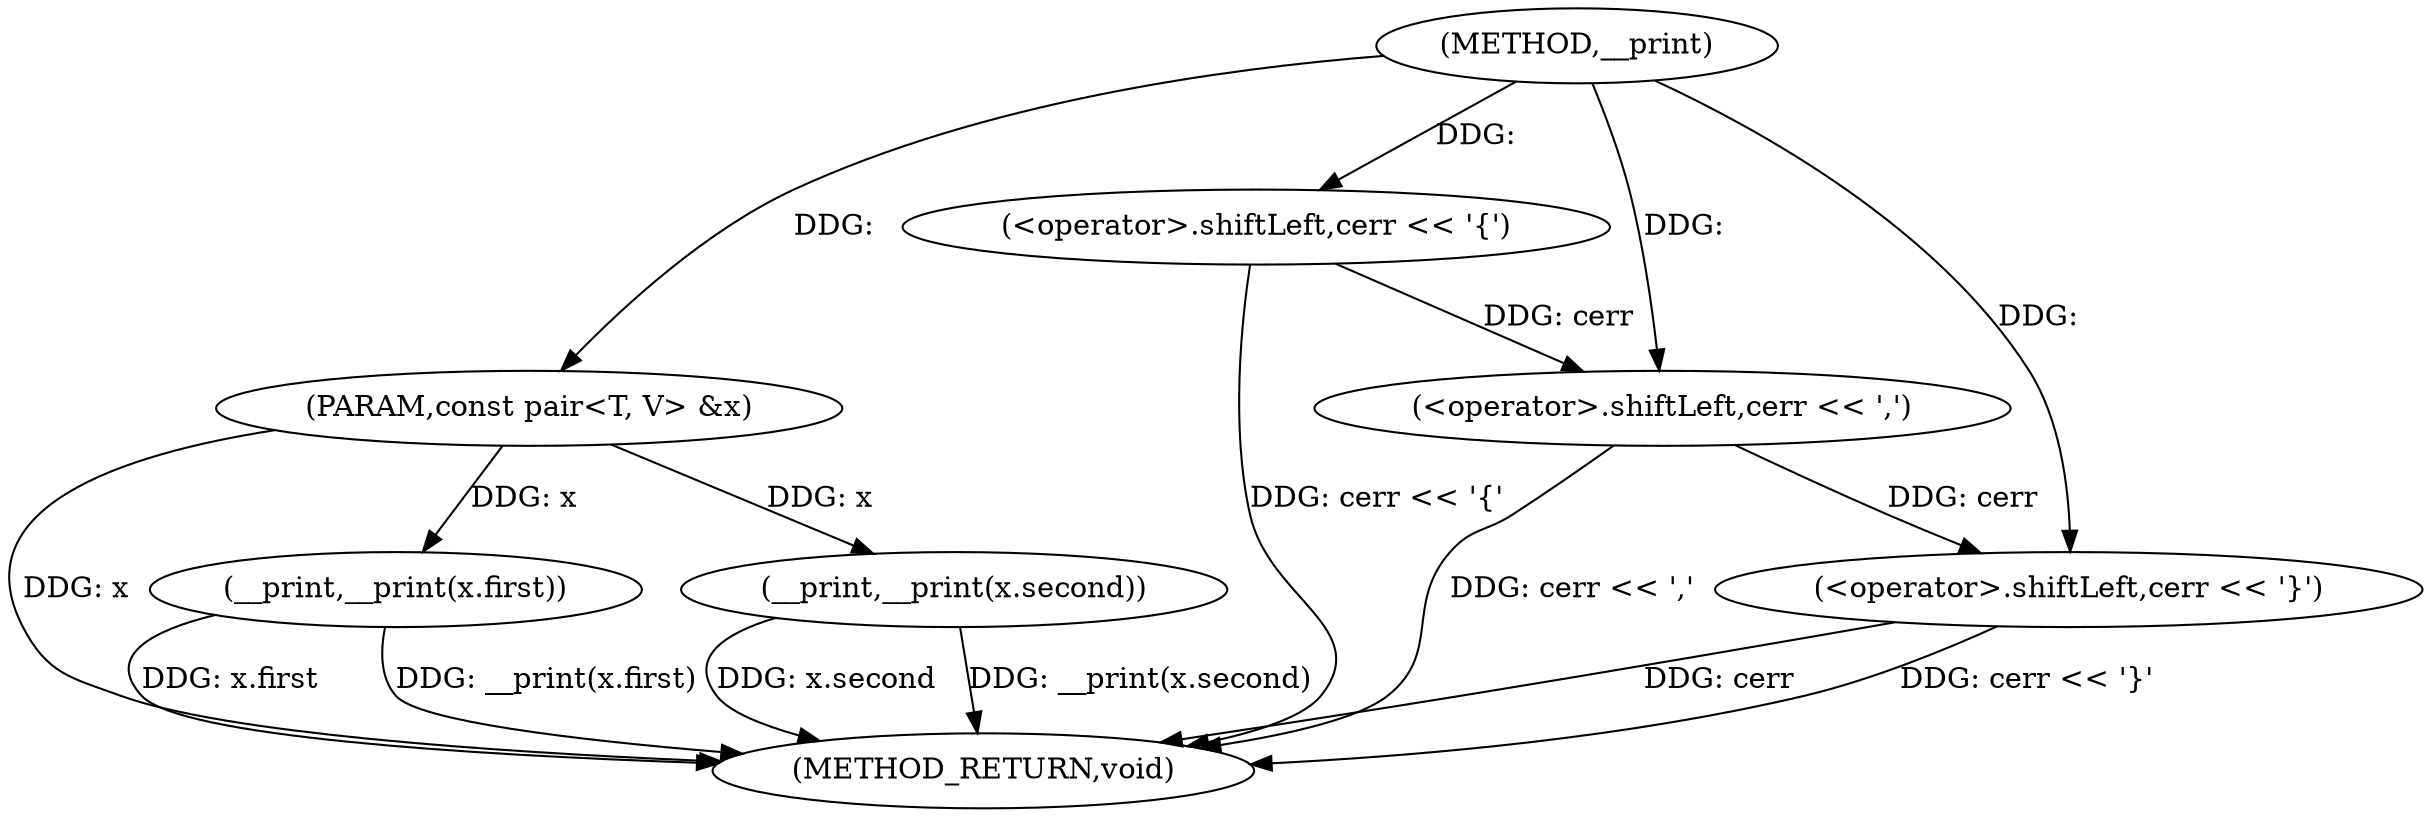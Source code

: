 digraph "__print" {  
"1000234" [label = "(METHOD,__print)" ]
"1000254" [label = "(METHOD_RETURN,void)" ]
"1000235" [label = "(PARAM,const pair<T, V> &x)" ]
"1000237" [label = "(<operator>.shiftLeft,cerr << '{')" ]
"1000240" [label = "(__print,__print(x.first))" ]
"1000244" [label = "(<operator>.shiftLeft,cerr << ',')" ]
"1000247" [label = "(__print,__print(x.second))" ]
"1000251" [label = "(<operator>.shiftLeft,cerr << '}')" ]
  "1000235" -> "1000254"  [ label = "DDG: x"] 
  "1000237" -> "1000254"  [ label = "DDG: cerr << '{'"] 
  "1000240" -> "1000254"  [ label = "DDG: x.first"] 
  "1000240" -> "1000254"  [ label = "DDG: __print(x.first)"] 
  "1000244" -> "1000254"  [ label = "DDG: cerr << ','"] 
  "1000247" -> "1000254"  [ label = "DDG: x.second"] 
  "1000247" -> "1000254"  [ label = "DDG: __print(x.second)"] 
  "1000251" -> "1000254"  [ label = "DDG: cerr"] 
  "1000251" -> "1000254"  [ label = "DDG: cerr << '}'"] 
  "1000234" -> "1000235"  [ label = "DDG: "] 
  "1000234" -> "1000237"  [ label = "DDG: "] 
  "1000235" -> "1000240"  [ label = "DDG: x"] 
  "1000237" -> "1000244"  [ label = "DDG: cerr"] 
  "1000234" -> "1000244"  [ label = "DDG: "] 
  "1000235" -> "1000247"  [ label = "DDG: x"] 
  "1000244" -> "1000251"  [ label = "DDG: cerr"] 
  "1000234" -> "1000251"  [ label = "DDG: "] 
}
